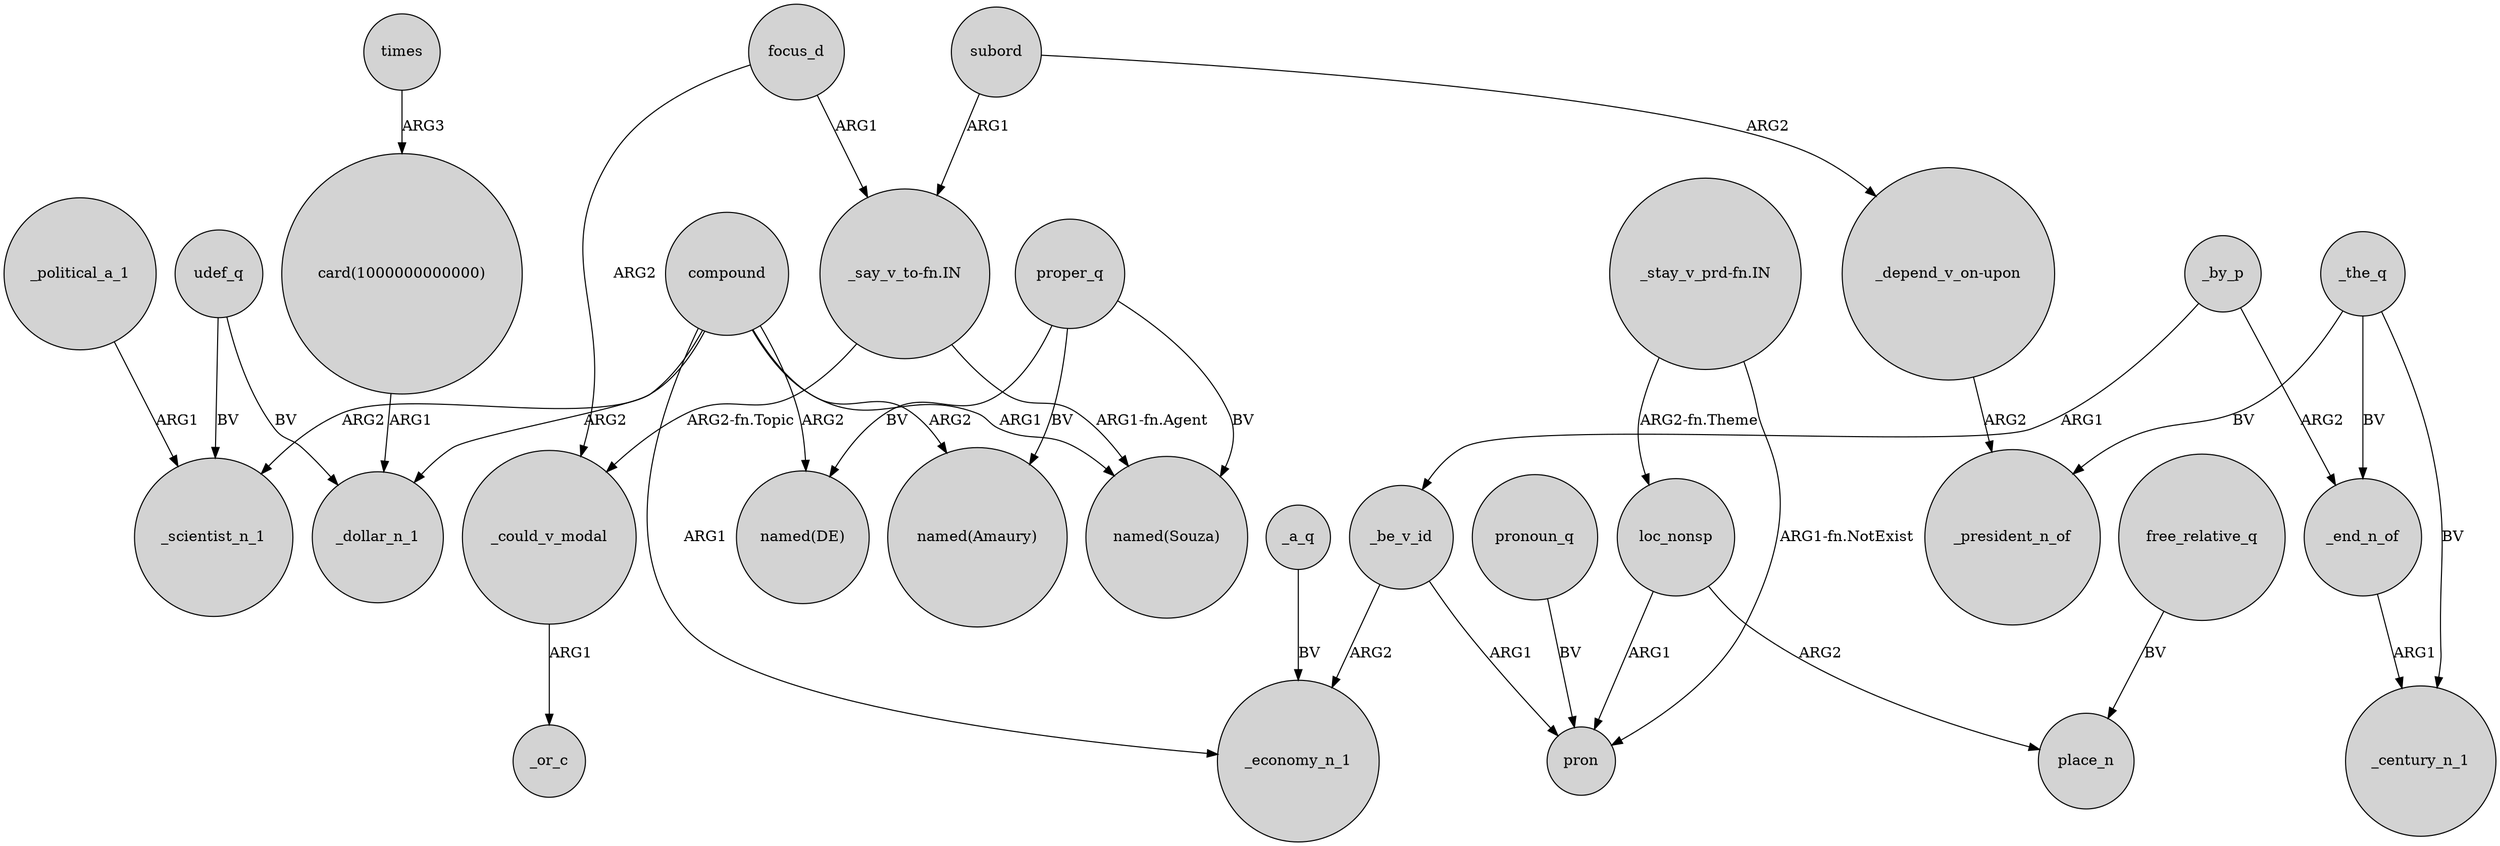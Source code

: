 digraph {
	node [shape=circle style=filled]
	focus_d -> _could_v_modal [label=ARG2]
	_political_a_1 -> _scientist_n_1 [label=ARG1]
	loc_nonsp -> pron [label=ARG1]
	_the_q -> _end_n_of [label=BV]
	"_stay_v_prd-fn.IN" -> pron [label="ARG1-fn.NotExist"]
	_by_p -> _be_v_id [label=ARG1]
	_be_v_id -> _economy_n_1 [label=ARG2]
	subord -> "_say_v_to-fn.IN" [label=ARG1]
	"card(1000000000000)" -> _dollar_n_1 [label=ARG1]
	_by_p -> _end_n_of [label=ARG2]
	_be_v_id -> pron [label=ARG1]
	_a_q -> _economy_n_1 [label=BV]
	compound -> "named(DE)" [label=ARG2]
	proper_q -> "named(Souza)" [label=BV]
	"_depend_v_on-upon" -> _president_n_of [label=ARG2]
	compound -> "named(Amaury)" [label=ARG2]
	_could_v_modal -> _or_c [label=ARG1]
	subord -> "_depend_v_on-upon" [label=ARG2]
	pronoun_q -> pron [label=BV]
	proper_q -> "named(Amaury)" [label=BV]
	times -> "card(1000000000000)" [label=ARG3]
	proper_q -> "named(DE)" [label=BV]
	"_stay_v_prd-fn.IN" -> loc_nonsp [label="ARG2-fn.Theme"]
	"_say_v_to-fn.IN" -> "named(Souza)" [label="ARG1-fn.Agent"]
	_the_q -> _president_n_of [label=BV]
	_the_q -> _century_n_1 [label=BV]
	compound -> _economy_n_1 [label=ARG1]
	loc_nonsp -> place_n [label=ARG2]
	udef_q -> _scientist_n_1 [label=BV]
	_end_n_of -> _century_n_1 [label=ARG1]
	free_relative_q -> place_n [label=BV]
	compound -> "named(Souza)" [label=ARG1]
	compound -> _dollar_n_1 [label=ARG2]
	"_say_v_to-fn.IN" -> _could_v_modal [label="ARG2-fn.Topic"]
	compound -> _scientist_n_1 [label=ARG2]
	udef_q -> _dollar_n_1 [label=BV]
	focus_d -> "_say_v_to-fn.IN" [label=ARG1]
}
